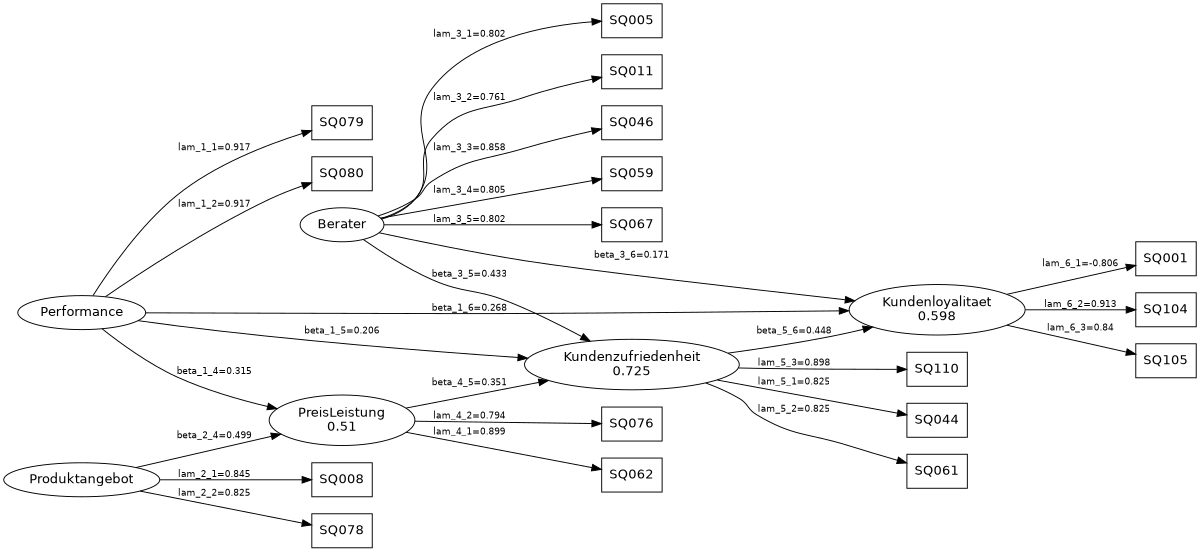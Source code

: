 digraph "new_seiler_model" {
  rankdir=LR;
  size="8,8";
  node [fontname="Helvetica" fontsize=14 shape=box];
  edge [fontname="Helvetica" fontsize=10];
  center=1;
  "Performance" [shape=ellipse]
  "Produktangebot" [shape=ellipse]
  "Berater" [shape=ellipse]
  "PreisLeistung" [shape=ellipse, label="PreisLeistung\n0.51"]
  "Kundenzufriedenheit" [shape=ellipse, label="Kundenzufriedenheit\n0.725"]
  "Kundenloyalitaet" [shape=ellipse, label="Kundenloyalitaet\n0.598"]
 "Performance" -> "SQ079" [label="lam_1_1=0.917"];
  "Performance" -> "SQ080" [label="lam_1_2=0.917"];
  "Produktangebot" -> "SQ008" [label="lam_2_1=0.845"];
  "Produktangebot" -> "SQ078" [label="lam_2_2=0.825"];
  "Berater" -> "SQ005" [label="lam_3_1=0.802"];
  "Berater" -> "SQ011" [label="lam_3_2=0.761"];
  "Berater" -> "SQ046" [label="lam_3_3=0.858"];
  "Berater" -> "SQ059" [label="lam_3_4=0.805"];
  "Berater" -> "SQ067" [label="lam_3_5=0.802"];
  "PreisLeistung" -> "SQ062" [label="lam_4_1=0.899"];
  "PreisLeistung" -> "SQ076" [label="lam_4_2=0.794"];
  "Kundenzufriedenheit" -> "SQ044" [label="lam_5_1=0.825"];
  "Kundenzufriedenheit" -> "SQ061" [label="lam_5_2=0.825"];
  "Kundenzufriedenheit" -> "SQ110" [label="lam_5_3=0.898"];
  "Kundenloyalitaet" -> "SQ001" [label="lam_6_1=-0.806"];
  "Kundenloyalitaet" -> "SQ104" [label="lam_6_2=0.913"];
  "Kundenloyalitaet" -> "SQ105" [label="lam_6_3=0.84"];
  "Performance" -> "PreisLeistung" [label="beta_1_4=0.315"];
  "Produktangebot" -> "PreisLeistung" [label="beta_2_4=0.499"];
  "Performance" -> "Kundenzufriedenheit" [label="beta_1_5=0.206"];
  "Berater" -> "Kundenzufriedenheit" [label="beta_3_5=0.433"];
  "PreisLeistung" -> "Kundenzufriedenheit" [label="beta_4_5=0.351"];
  "Performance" -> "Kundenloyalitaet" [label="beta_1_6=0.268"];
  "Berater" -> "Kundenloyalitaet" [label="beta_3_6=0.171"];
  "Kundenzufriedenheit" -> "Kundenloyalitaet" [label="beta_5_6=0.448"];
}
